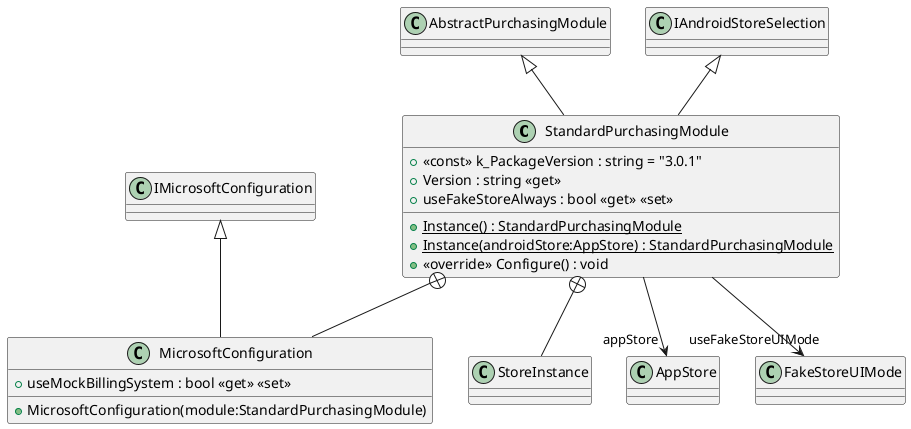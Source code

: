 @startuml
class StandardPurchasingModule {
    + <<const>> k_PackageVersion : string = "3.0.1"
    + Version : string <<get>>
    + useFakeStoreAlways : bool <<get>> <<set>>
    + {static} Instance() : StandardPurchasingModule
    + {static} Instance(androidStore:AppStore) : StandardPurchasingModule
    + <<override>> Configure() : void
}
class StoreInstance {
}
class MicrosoftConfiguration {
    + MicrosoftConfiguration(module:StandardPurchasingModule)
    + useMockBillingSystem : bool <<get>> <<set>>
}
AbstractPurchasingModule <|-- StandardPurchasingModule
IAndroidStoreSelection <|-- StandardPurchasingModule
StandardPurchasingModule --> "appStore" AppStore
StandardPurchasingModule --> "useFakeStoreUIMode" FakeStoreUIMode
StandardPurchasingModule +-- StoreInstance
StandardPurchasingModule +-- MicrosoftConfiguration
IMicrosoftConfiguration <|-- MicrosoftConfiguration
@enduml
